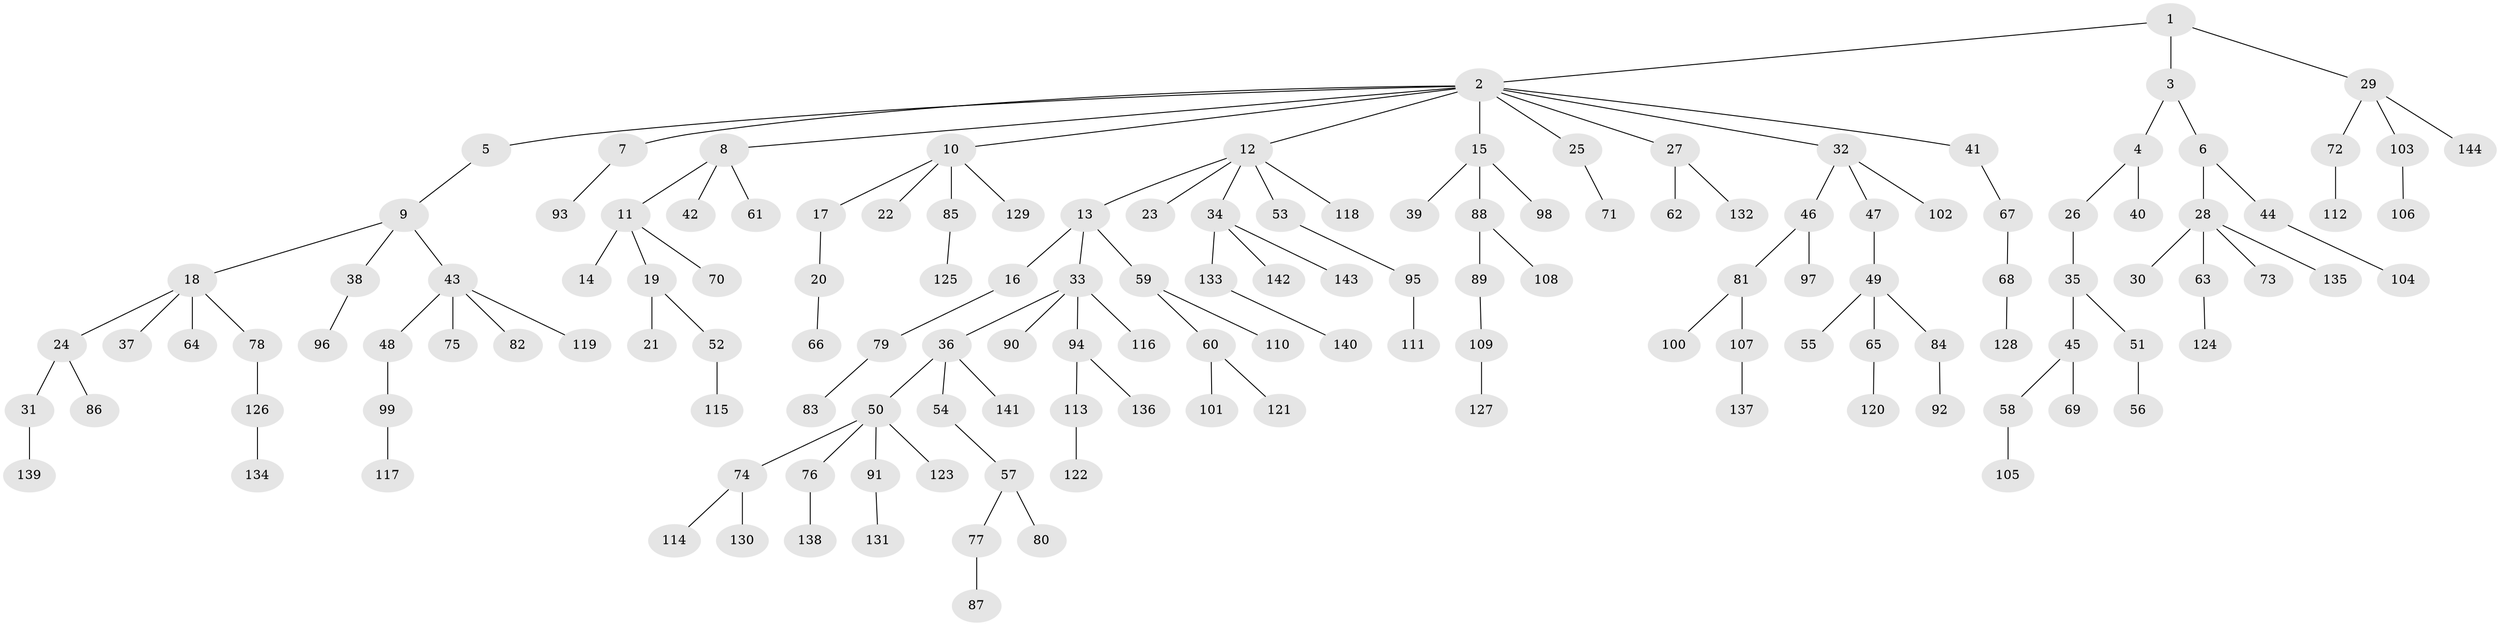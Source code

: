 // coarse degree distribution, {12: 0.010101010101010102, 4: 0.08080808080808081, 2: 0.18181818181818182, 1: 0.5858585858585859, 5: 0.050505050505050504, 3: 0.0707070707070707, 6: 0.020202020202020204}
// Generated by graph-tools (version 1.1) at 2025/52/02/27/25 19:52:13]
// undirected, 144 vertices, 143 edges
graph export_dot {
graph [start="1"]
  node [color=gray90,style=filled];
  1;
  2;
  3;
  4;
  5;
  6;
  7;
  8;
  9;
  10;
  11;
  12;
  13;
  14;
  15;
  16;
  17;
  18;
  19;
  20;
  21;
  22;
  23;
  24;
  25;
  26;
  27;
  28;
  29;
  30;
  31;
  32;
  33;
  34;
  35;
  36;
  37;
  38;
  39;
  40;
  41;
  42;
  43;
  44;
  45;
  46;
  47;
  48;
  49;
  50;
  51;
  52;
  53;
  54;
  55;
  56;
  57;
  58;
  59;
  60;
  61;
  62;
  63;
  64;
  65;
  66;
  67;
  68;
  69;
  70;
  71;
  72;
  73;
  74;
  75;
  76;
  77;
  78;
  79;
  80;
  81;
  82;
  83;
  84;
  85;
  86;
  87;
  88;
  89;
  90;
  91;
  92;
  93;
  94;
  95;
  96;
  97;
  98;
  99;
  100;
  101;
  102;
  103;
  104;
  105;
  106;
  107;
  108;
  109;
  110;
  111;
  112;
  113;
  114;
  115;
  116;
  117;
  118;
  119;
  120;
  121;
  122;
  123;
  124;
  125;
  126;
  127;
  128;
  129;
  130;
  131;
  132;
  133;
  134;
  135;
  136;
  137;
  138;
  139;
  140;
  141;
  142;
  143;
  144;
  1 -- 2;
  1 -- 3;
  1 -- 29;
  2 -- 5;
  2 -- 7;
  2 -- 8;
  2 -- 10;
  2 -- 12;
  2 -- 15;
  2 -- 25;
  2 -- 27;
  2 -- 32;
  2 -- 41;
  3 -- 4;
  3 -- 6;
  4 -- 26;
  4 -- 40;
  5 -- 9;
  6 -- 28;
  6 -- 44;
  7 -- 93;
  8 -- 11;
  8 -- 42;
  8 -- 61;
  9 -- 18;
  9 -- 38;
  9 -- 43;
  10 -- 17;
  10 -- 22;
  10 -- 85;
  10 -- 129;
  11 -- 14;
  11 -- 19;
  11 -- 70;
  12 -- 13;
  12 -- 23;
  12 -- 34;
  12 -- 53;
  12 -- 118;
  13 -- 16;
  13 -- 33;
  13 -- 59;
  15 -- 39;
  15 -- 88;
  15 -- 98;
  16 -- 79;
  17 -- 20;
  18 -- 24;
  18 -- 37;
  18 -- 64;
  18 -- 78;
  19 -- 21;
  19 -- 52;
  20 -- 66;
  24 -- 31;
  24 -- 86;
  25 -- 71;
  26 -- 35;
  27 -- 62;
  27 -- 132;
  28 -- 30;
  28 -- 63;
  28 -- 73;
  28 -- 135;
  29 -- 72;
  29 -- 103;
  29 -- 144;
  31 -- 139;
  32 -- 46;
  32 -- 47;
  32 -- 102;
  33 -- 36;
  33 -- 90;
  33 -- 94;
  33 -- 116;
  34 -- 133;
  34 -- 142;
  34 -- 143;
  35 -- 45;
  35 -- 51;
  36 -- 50;
  36 -- 54;
  36 -- 141;
  38 -- 96;
  41 -- 67;
  43 -- 48;
  43 -- 75;
  43 -- 82;
  43 -- 119;
  44 -- 104;
  45 -- 58;
  45 -- 69;
  46 -- 81;
  46 -- 97;
  47 -- 49;
  48 -- 99;
  49 -- 55;
  49 -- 65;
  49 -- 84;
  50 -- 74;
  50 -- 76;
  50 -- 91;
  50 -- 123;
  51 -- 56;
  52 -- 115;
  53 -- 95;
  54 -- 57;
  57 -- 77;
  57 -- 80;
  58 -- 105;
  59 -- 60;
  59 -- 110;
  60 -- 101;
  60 -- 121;
  63 -- 124;
  65 -- 120;
  67 -- 68;
  68 -- 128;
  72 -- 112;
  74 -- 114;
  74 -- 130;
  76 -- 138;
  77 -- 87;
  78 -- 126;
  79 -- 83;
  81 -- 100;
  81 -- 107;
  84 -- 92;
  85 -- 125;
  88 -- 89;
  88 -- 108;
  89 -- 109;
  91 -- 131;
  94 -- 113;
  94 -- 136;
  95 -- 111;
  99 -- 117;
  103 -- 106;
  107 -- 137;
  109 -- 127;
  113 -- 122;
  126 -- 134;
  133 -- 140;
}
